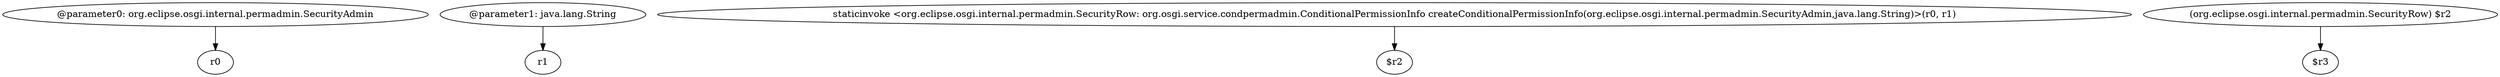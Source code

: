 digraph g {
0[label="@parameter0: org.eclipse.osgi.internal.permadmin.SecurityAdmin"]
1[label="r0"]
0->1[label=""]
2[label="@parameter1: java.lang.String"]
3[label="r1"]
2->3[label=""]
4[label="staticinvoke <org.eclipse.osgi.internal.permadmin.SecurityRow: org.osgi.service.condpermadmin.ConditionalPermissionInfo createConditionalPermissionInfo(org.eclipse.osgi.internal.permadmin.SecurityAdmin,java.lang.String)>(r0, r1)"]
5[label="$r2"]
4->5[label=""]
6[label="(org.eclipse.osgi.internal.permadmin.SecurityRow) $r2"]
7[label="$r3"]
6->7[label=""]
}